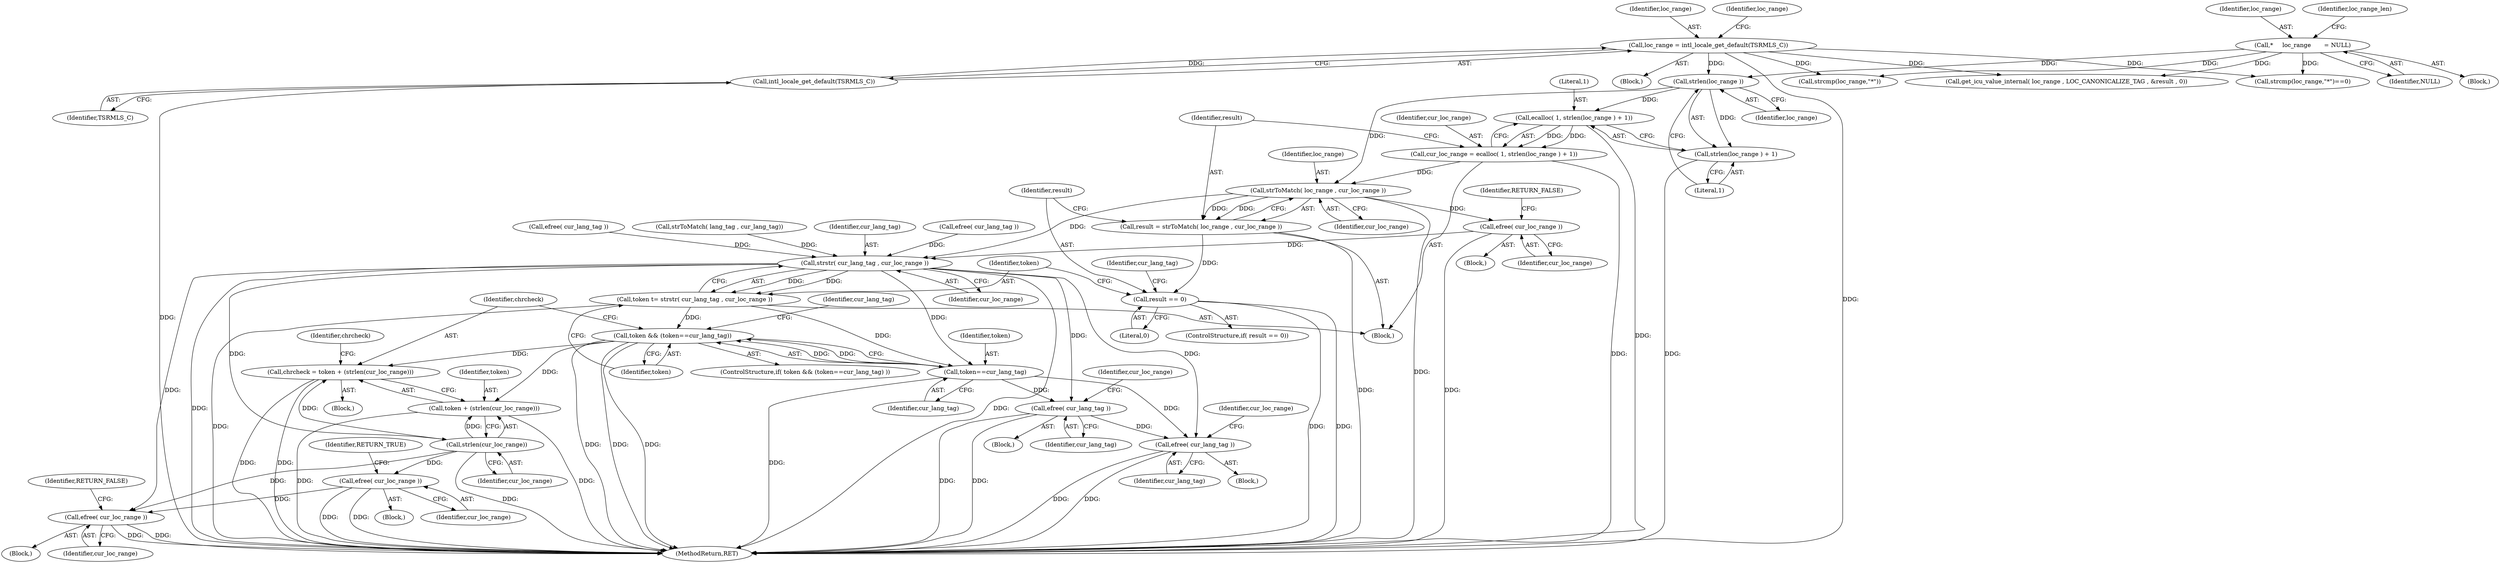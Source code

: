 digraph "0_php-src_97eff7eb57fc2320c267a949cffd622c38712484?w=1_10@API" {
"1000364" [label="(Call,strlen(loc_range ))"];
"1000124" [label="(Call,*     loc_range       = NULL)"];
"1000174" [label="(Call,loc_range = intl_locale_get_default(TSRMLS_C))"];
"1000176" [label="(Call,intl_locale_get_default(TSRMLS_C))"];
"1000361" [label="(Call,ecalloc( 1, strlen(loc_range ) + 1))"];
"1000359" [label="(Call,cur_loc_range = ecalloc( 1, strlen(loc_range ) + 1))"];
"1000369" [label="(Call,strToMatch( loc_range , cur_loc_range ))"];
"1000367" [label="(Call,result = strToMatch( loc_range , cur_loc_range ))"];
"1000373" [label="(Call,result == 0)"];
"1000379" [label="(Call,efree( cur_loc_range ))"];
"1000384" [label="(Call,strstr( cur_lang_tag , cur_loc_range ))"];
"1000382" [label="(Call,token \t= strstr( cur_lang_tag , cur_loc_range ))"];
"1000388" [label="(Call,token && (token==cur_lang_tag))"];
"1000394" [label="(Call,chrcheck = token + (strlen(cur_loc_range)))"];
"1000396" [label="(Call,token + (strlen(cur_loc_range)))"];
"1000390" [label="(Call,token==cur_lang_tag)"];
"1000412" [label="(Call,efree( cur_lang_tag ))"];
"1000423" [label="(Call,efree( cur_lang_tag ))"];
"1000398" [label="(Call,strlen(cur_loc_range))"];
"1000417" [label="(Call,efree( cur_loc_range ))"];
"1000428" [label="(Call,efree( cur_loc_range ))"];
"1000363" [label="(Call,strlen(loc_range ) + 1)"];
"1000394" [label="(Call,chrcheck = token + (strlen(cur_loc_range)))"];
"1000174" [label="(Call,loc_range = intl_locale_get_default(TSRMLS_C))"];
"1000377" [label="(Call,efree( cur_lang_tag ))"];
"1000392" [label="(Identifier,cur_lang_tag)"];
"1000382" [label="(Call,token \t= strstr( cur_lang_tag , cur_loc_range ))"];
"1000397" [label="(Identifier,token)"];
"1000424" [label="(Identifier,cur_lang_tag)"];
"1000418" [label="(Identifier,cur_loc_range)"];
"1000419" [label="(Identifier,RETURN_TRUE)"];
"1000431" [label="(MethodReturn,RET)"];
"1000175" [label="(Identifier,loc_range)"];
"1000126" [label="(Identifier,NULL)"];
"1000369" [label="(Call,strToMatch( loc_range , cur_loc_range ))"];
"1000412" [label="(Call,efree( cur_lang_tag ))"];
"1000387" [label="(ControlStructure,if( token && (token==cur_lang_tag) ))"];
"1000416" [label="(Block,)"];
"1000384" [label="(Call,strstr( cur_lang_tag , cur_loc_range ))"];
"1000373" [label="(Call,result == 0)"];
"1000422" [label="(Block,)"];
"1000398" [label="(Call,strlen(cur_loc_range))"];
"1000426" [label="(Identifier,cur_loc_range)"];
"1000364" [label="(Call,strlen(loc_range ))"];
"1000388" [label="(Call,token && (token==cur_lang_tag))"];
"1000361" [label="(Call,ecalloc( 1, strlen(loc_range ) + 1))"];
"1000427" [label="(Block,)"];
"1000372" [label="(ControlStructure,if( result == 0))"];
"1000381" [label="(Identifier,RETURN_FALSE)"];
"1000417" [label="(Call,efree( cur_loc_range ))"];
"1000404" [label="(Identifier,chrcheck)"];
"1000177" [label="(Identifier,TSRMLS_C)"];
"1000379" [label="(Call,efree( cur_loc_range ))"];
"1000179" [label="(Call,strcmp(loc_range,\"*\")==0)"];
"1000370" [label="(Identifier,loc_range)"];
"1000383" [label="(Identifier,token)"];
"1000411" [label="(Block,)"];
"1000181" [label="(Identifier,loc_range)"];
"1000348" [label="(Call,strToMatch( lang_tag , cur_lang_tag))"];
"1000380" [label="(Identifier,cur_loc_range)"];
"1000386" [label="(Identifier,cur_loc_range)"];
"1000415" [label="(Identifier,cur_loc_range)"];
"1000363" [label="(Call,strlen(loc_range ) + 1)"];
"1000429" [label="(Identifier,cur_loc_range)"];
"1000191" [label="(Call,get_icu_value_internal( loc_range , LOC_CANONICALIZE_TAG , &result , 0))"];
"1000378" [label="(Identifier,cur_lang_tag)"];
"1000428" [label="(Call,efree( cur_loc_range ))"];
"1000413" [label="(Identifier,cur_lang_tag)"];
"1000421" [label="(Identifier,cur_lang_tag)"];
"1000375" [label="(Literal,0)"];
"1000125" [label="(Identifier,loc_range)"];
"1000362" [label="(Literal,1)"];
"1000399" [label="(Identifier,cur_loc_range)"];
"1000337" [label="(Block,)"];
"1000390" [label="(Call,token==cur_lang_tag)"];
"1000396" [label="(Call,token + (strlen(cur_loc_range)))"];
"1000371" [label="(Identifier,cur_loc_range)"];
"1000114" [label="(Block,)"];
"1000366" [label="(Literal,1)"];
"1000173" [label="(Block,)"];
"1000385" [label="(Identifier,cur_lang_tag)"];
"1000393" [label="(Block,)"];
"1000176" [label="(Call,intl_locale_get_default(TSRMLS_C))"];
"1000359" [label="(Call,cur_loc_range = ecalloc( 1, strlen(loc_range ) + 1))"];
"1000129" [label="(Identifier,loc_range_len)"];
"1000376" [label="(Block,)"];
"1000180" [label="(Call,strcmp(loc_range,\"*\"))"];
"1000368" [label="(Identifier,result)"];
"1000423" [label="(Call,efree( cur_lang_tag ))"];
"1000374" [label="(Identifier,result)"];
"1000367" [label="(Call,result = strToMatch( loc_range , cur_loc_range ))"];
"1000389" [label="(Identifier,token)"];
"1000365" [label="(Identifier,loc_range)"];
"1000391" [label="(Identifier,token)"];
"1000356" [label="(Call,efree( cur_lang_tag ))"];
"1000124" [label="(Call,*     loc_range       = NULL)"];
"1000395" [label="(Identifier,chrcheck)"];
"1000430" [label="(Identifier,RETURN_FALSE)"];
"1000360" [label="(Identifier,cur_loc_range)"];
"1000364" -> "1000363"  [label="AST: "];
"1000364" -> "1000365"  [label="CFG: "];
"1000365" -> "1000364"  [label="AST: "];
"1000366" -> "1000364"  [label="CFG: "];
"1000364" -> "1000361"  [label="DDG: "];
"1000364" -> "1000363"  [label="DDG: "];
"1000124" -> "1000364"  [label="DDG: "];
"1000174" -> "1000364"  [label="DDG: "];
"1000364" -> "1000369"  [label="DDG: "];
"1000124" -> "1000114"  [label="AST: "];
"1000124" -> "1000126"  [label="CFG: "];
"1000125" -> "1000124"  [label="AST: "];
"1000126" -> "1000124"  [label="AST: "];
"1000129" -> "1000124"  [label="CFG: "];
"1000124" -> "1000179"  [label="DDG: "];
"1000124" -> "1000180"  [label="DDG: "];
"1000124" -> "1000191"  [label="DDG: "];
"1000174" -> "1000173"  [label="AST: "];
"1000174" -> "1000176"  [label="CFG: "];
"1000175" -> "1000174"  [label="AST: "];
"1000176" -> "1000174"  [label="AST: "];
"1000181" -> "1000174"  [label="CFG: "];
"1000174" -> "1000431"  [label="DDG: "];
"1000176" -> "1000174"  [label="DDG: "];
"1000174" -> "1000179"  [label="DDG: "];
"1000174" -> "1000180"  [label="DDG: "];
"1000174" -> "1000191"  [label="DDG: "];
"1000176" -> "1000177"  [label="CFG: "];
"1000177" -> "1000176"  [label="AST: "];
"1000176" -> "1000431"  [label="DDG: "];
"1000361" -> "1000359"  [label="AST: "];
"1000361" -> "1000363"  [label="CFG: "];
"1000362" -> "1000361"  [label="AST: "];
"1000363" -> "1000361"  [label="AST: "];
"1000359" -> "1000361"  [label="CFG: "];
"1000361" -> "1000431"  [label="DDG: "];
"1000361" -> "1000359"  [label="DDG: "];
"1000361" -> "1000359"  [label="DDG: "];
"1000359" -> "1000337"  [label="AST: "];
"1000360" -> "1000359"  [label="AST: "];
"1000368" -> "1000359"  [label="CFG: "];
"1000359" -> "1000431"  [label="DDG: "];
"1000359" -> "1000369"  [label="DDG: "];
"1000369" -> "1000367"  [label="AST: "];
"1000369" -> "1000371"  [label="CFG: "];
"1000370" -> "1000369"  [label="AST: "];
"1000371" -> "1000369"  [label="AST: "];
"1000367" -> "1000369"  [label="CFG: "];
"1000369" -> "1000431"  [label="DDG: "];
"1000369" -> "1000367"  [label="DDG: "];
"1000369" -> "1000367"  [label="DDG: "];
"1000369" -> "1000379"  [label="DDG: "];
"1000369" -> "1000384"  [label="DDG: "];
"1000367" -> "1000337"  [label="AST: "];
"1000368" -> "1000367"  [label="AST: "];
"1000374" -> "1000367"  [label="CFG: "];
"1000367" -> "1000431"  [label="DDG: "];
"1000367" -> "1000373"  [label="DDG: "];
"1000373" -> "1000372"  [label="AST: "];
"1000373" -> "1000375"  [label="CFG: "];
"1000374" -> "1000373"  [label="AST: "];
"1000375" -> "1000373"  [label="AST: "];
"1000378" -> "1000373"  [label="CFG: "];
"1000383" -> "1000373"  [label="CFG: "];
"1000373" -> "1000431"  [label="DDG: "];
"1000373" -> "1000431"  [label="DDG: "];
"1000379" -> "1000376"  [label="AST: "];
"1000379" -> "1000380"  [label="CFG: "];
"1000380" -> "1000379"  [label="AST: "];
"1000381" -> "1000379"  [label="CFG: "];
"1000379" -> "1000431"  [label="DDG: "];
"1000379" -> "1000384"  [label="DDG: "];
"1000384" -> "1000382"  [label="AST: "];
"1000384" -> "1000386"  [label="CFG: "];
"1000385" -> "1000384"  [label="AST: "];
"1000386" -> "1000384"  [label="AST: "];
"1000382" -> "1000384"  [label="CFG: "];
"1000384" -> "1000431"  [label="DDG: "];
"1000384" -> "1000431"  [label="DDG: "];
"1000384" -> "1000382"  [label="DDG: "];
"1000384" -> "1000382"  [label="DDG: "];
"1000356" -> "1000384"  [label="DDG: "];
"1000348" -> "1000384"  [label="DDG: "];
"1000377" -> "1000384"  [label="DDG: "];
"1000384" -> "1000390"  [label="DDG: "];
"1000384" -> "1000398"  [label="DDG: "];
"1000384" -> "1000412"  [label="DDG: "];
"1000384" -> "1000423"  [label="DDG: "];
"1000384" -> "1000428"  [label="DDG: "];
"1000382" -> "1000337"  [label="AST: "];
"1000383" -> "1000382"  [label="AST: "];
"1000389" -> "1000382"  [label="CFG: "];
"1000382" -> "1000431"  [label="DDG: "];
"1000382" -> "1000388"  [label="DDG: "];
"1000382" -> "1000390"  [label="DDG: "];
"1000388" -> "1000387"  [label="AST: "];
"1000388" -> "1000389"  [label="CFG: "];
"1000388" -> "1000390"  [label="CFG: "];
"1000389" -> "1000388"  [label="AST: "];
"1000390" -> "1000388"  [label="AST: "];
"1000395" -> "1000388"  [label="CFG: "];
"1000421" -> "1000388"  [label="CFG: "];
"1000388" -> "1000431"  [label="DDG: "];
"1000388" -> "1000431"  [label="DDG: "];
"1000388" -> "1000431"  [label="DDG: "];
"1000390" -> "1000388"  [label="DDG: "];
"1000390" -> "1000388"  [label="DDG: "];
"1000388" -> "1000394"  [label="DDG: "];
"1000388" -> "1000396"  [label="DDG: "];
"1000394" -> "1000393"  [label="AST: "];
"1000394" -> "1000396"  [label="CFG: "];
"1000395" -> "1000394"  [label="AST: "];
"1000396" -> "1000394"  [label="AST: "];
"1000404" -> "1000394"  [label="CFG: "];
"1000394" -> "1000431"  [label="DDG: "];
"1000394" -> "1000431"  [label="DDG: "];
"1000398" -> "1000394"  [label="DDG: "];
"1000396" -> "1000398"  [label="CFG: "];
"1000397" -> "1000396"  [label="AST: "];
"1000398" -> "1000396"  [label="AST: "];
"1000396" -> "1000431"  [label="DDG: "];
"1000396" -> "1000431"  [label="DDG: "];
"1000398" -> "1000396"  [label="DDG: "];
"1000390" -> "1000392"  [label="CFG: "];
"1000391" -> "1000390"  [label="AST: "];
"1000392" -> "1000390"  [label="AST: "];
"1000390" -> "1000431"  [label="DDG: "];
"1000390" -> "1000412"  [label="DDG: "];
"1000390" -> "1000423"  [label="DDG: "];
"1000412" -> "1000411"  [label="AST: "];
"1000412" -> "1000413"  [label="CFG: "];
"1000413" -> "1000412"  [label="AST: "];
"1000415" -> "1000412"  [label="CFG: "];
"1000412" -> "1000431"  [label="DDG: "];
"1000412" -> "1000431"  [label="DDG: "];
"1000412" -> "1000423"  [label="DDG: "];
"1000423" -> "1000422"  [label="AST: "];
"1000423" -> "1000424"  [label="CFG: "];
"1000424" -> "1000423"  [label="AST: "];
"1000426" -> "1000423"  [label="CFG: "];
"1000423" -> "1000431"  [label="DDG: "];
"1000423" -> "1000431"  [label="DDG: "];
"1000398" -> "1000399"  [label="CFG: "];
"1000399" -> "1000398"  [label="AST: "];
"1000398" -> "1000431"  [label="DDG: "];
"1000398" -> "1000417"  [label="DDG: "];
"1000398" -> "1000428"  [label="DDG: "];
"1000417" -> "1000416"  [label="AST: "];
"1000417" -> "1000418"  [label="CFG: "];
"1000418" -> "1000417"  [label="AST: "];
"1000419" -> "1000417"  [label="CFG: "];
"1000417" -> "1000431"  [label="DDG: "];
"1000417" -> "1000431"  [label="DDG: "];
"1000417" -> "1000428"  [label="DDG: "];
"1000428" -> "1000427"  [label="AST: "];
"1000428" -> "1000429"  [label="CFG: "];
"1000429" -> "1000428"  [label="AST: "];
"1000430" -> "1000428"  [label="CFG: "];
"1000428" -> "1000431"  [label="DDG: "];
"1000428" -> "1000431"  [label="DDG: "];
"1000363" -> "1000366"  [label="CFG: "];
"1000366" -> "1000363"  [label="AST: "];
"1000363" -> "1000431"  [label="DDG: "];
}
